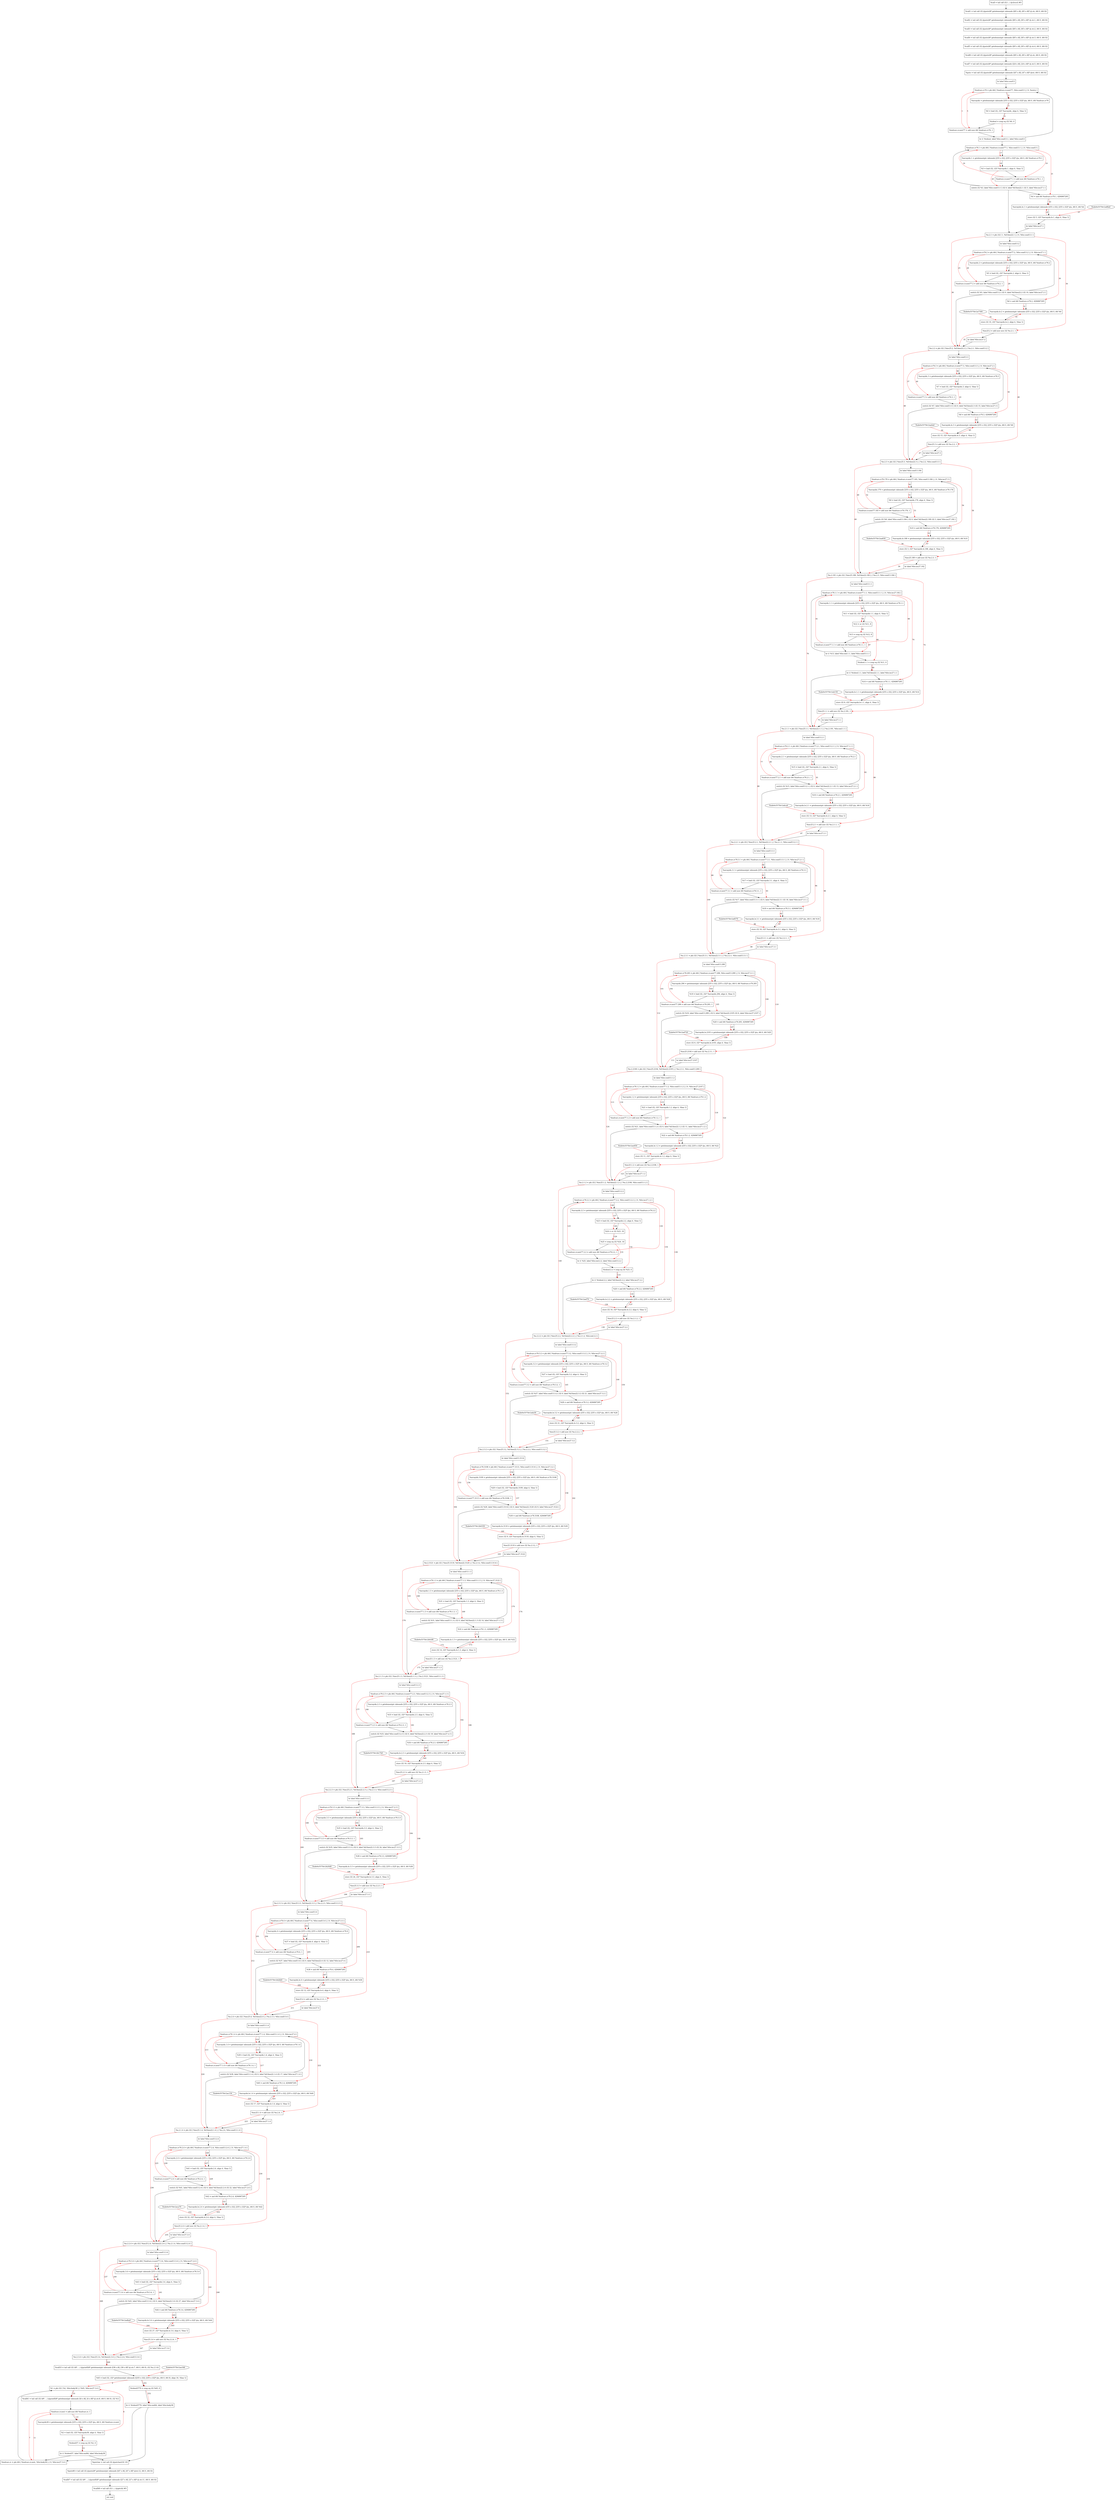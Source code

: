 digraph "CDFG for'func' function" {
	Node0x5575b12a3928[shape=record, label="  %call = tail call i32 (...) @clrscr() #3"]
	Node0x5575b12a43a0[shape=record, label="  %call1 = tail call i32 @puts(i8* getelementptr inbounds ([65 x i8], [65 x i8]* @.str, i64 0, i64 0))"]
	Node0x5575b12a4530[shape=record, label="  %call2 = tail call i32 @puts(i8* getelementptr inbounds ([65 x i8], [65 x i8]* @.str.1, i64 0, i64 0))"]
	Node0x5575b12a46a0[shape=record, label="  %call3 = tail call i32 @puts(i8* getelementptr inbounds ([65 x i8], [65 x i8]* @.str.2, i64 0, i64 0))"]
	Node0x5575b12a4810[shape=record, label="  %call4 = tail call i32 @puts(i8* getelementptr inbounds ([65 x i8], [65 x i8]* @.str.3, i64 0, i64 0))"]
	Node0x5575b12a4980[shape=record, label="  %call5 = tail call i32 @puts(i8* getelementptr inbounds ([65 x i8], [65 x i8]* @.str.4, i64 0, i64 0))"]
	Node0x5575b12a4a70[shape=record, label="  %call6 = tail call i32 @puts(i8* getelementptr inbounds ([65 x i8], [65 x i8]* @.str, i64 0, i64 0))"]
	Node0x5575b12a4be0[shape=record, label="  %call7 = tail call i32 @puts(i8* getelementptr inbounds ([24 x i8], [24 x i8]* @.str.5, i64 0, i64 0))"]
	Node0x5575b12a4d50[shape=record, label="  %puts = tail call i32 @puts(i8* getelementptr inbounds ([47 x i8], [47 x i8]* @str, i64 0, i64 0))"]
	Node0x5575b12a4ee8[shape=record, label="  br label %for.cond13"]
	Node0x5575b12a4fe8[shape=record, label="  %indvars.iv76 = phi i64 [ %indvars.iv.next77, %for.cond13 ], [ 0, %entry ]"]
	Node0x5575b12a50c8[shape=record, label="  %arrayidx = getelementptr inbounds [255 x i32], [255 x i32]* @a, i64 0, i64 %indvars.iv76"]
	Node0x5575b12a5308[shape=record, label="  %0 = load i32, i32* %arrayidx, align 4, !tbaa !2"]
	Node0x5575b12a6280[shape=record, label="  %tobool = icmp eq i32 %0, 0"]
	Node0x5575b12a6370[shape=record, label="  %indvars.iv.next77 = add nuw i64 %indvars.iv76, 1"]
	Node0x5575b1239348[shape=record, label="  br i1 %tobool, label %for.cond13.1, label %for.cond13"]
	Node0x5575b12a65f8[shape=record, label="  %indvars.iv = phi i64 [ %indvars.iv.next, %for.body38 ], [ 0, %for.inc27.3.4 ]"]
	Node0x5575b12a67a8[shape=record, label="  %1 = phi i32 [ %2, %for.body38 ], [ %45, %for.inc27.3.4 ]"]
	Node0x5575b12a6998[shape=record, label="  %call41 = tail call i32 (i8*, ...) @printf(i8* getelementptr inbounds ([4 x i8], [4 x i8]* @.str.8, i64 0, i64 0), i32 %1)"]
	Node0x5575b12a6a90[shape=record, label="  %indvars.iv.next = add nuw i64 %indvars.iv, 1"]
	Node0x5575b12a6b18[shape=record, label="  %arrayidx36 = getelementptr inbounds [255 x i32], [255 x i32]* @a, i64 0, i64 %indvars.iv.next"]
	Node0x5575b12a6468[shape=record, label="  %2 = load i32, i32* %arrayidx36, align 4, !tbaa !2"]
	Node0x5575b12a71b0[shape=record, label="  %tobool37 = icmp eq i32 %2, 0"]
	Node0x5575b1239588[shape=record, label="  br i1 %tobool37, label %for.end44, label %for.body38"]
	Node0x5575b12a7420[shape=record, label="  %putchar = tail call i32 @putchar(i32 10)"]
	Node0x5575b12a78d0[shape=record, label="  %puts68 = tail call i32 @puts(i8* getelementptr inbounds ([47 x i8], [47 x i8]* @str.12, i64 0, i64 0))"]
	Node0x5575b12a7a40[shape=record, label="  %call47 = tail call i32 (i8*, ...) @printf(i8* getelementptr inbounds ([27 x i8], [27 x i8]* @.str.11, i64 0, i64 0))"]
	Node0x5575b12a7c58[shape=record, label="  %call48 = tail call i32 (...) @getch() #3"]
	Node0x5575b12a66f0[shape=record, label="  ret void"]
	Node0x5575b12a7dd8[shape=record, label="  %indvars.iv76.1 = phi i64 [ %indvars.iv.next77.1, %for.cond13.1 ], [ 0, %for.cond13 ]"]
	Node0x5575b12a86c8[shape=record, label="  %arrayidx.1 = getelementptr inbounds [255 x i32], [255 x i32]* @a, i64 0, i64 %indvars.iv76.1"]
	Node0x5575b12a8768[shape=record, label="  %3 = load i32, i32* %arrayidx.1, align 4, !tbaa !2"]
	Node0x5575b12a8810[shape=record, label="  %indvars.iv.next77.1 = add nuw i64 %indvars.iv76.1, 1"]
	Node0x5575b12a89b8[shape=record, label="  switch i32 %3, label %for.cond13.1 [
    i32 0, label %if.then22.1
    i32 5, label %for.inc27.1
  ]"]
	Node0x5575b12a8ad0[shape=record, label="  %4 = and i64 %indvars.iv76.1, 4294967295"]
	Node0x5575b12a8ba8[shape=record, label="  %arrayidx.le.1 = getelementptr inbounds [255 x i32], [255 x i32]* @a, i64 0, i64 %4"]
	Node0x5575b12a8c30[shape=record, label="  store i32 5, i32* %arrayidx.le.1, align 4, !tbaa !2"]
	Node0x5575b12a4e88[shape=record, label="  br label %for.inc27.1"]
	Node0x5575b12a8cb8[shape=record, label="  %n.2.1 = phi i32 [ 1, %if.then22.1 ], [ 0, %for.cond13.1 ]"]
	Node0x5575b12a8de8[shape=record, label="  br label %for.cond13.2"]
	Node0x5575b12a8ee8[shape=record, label="  %indvars.iv76.2 = phi i64 [ %indvars.iv.next77.2, %for.cond13.2 ], [ 0, %for.inc27.1 ]"]
	Node0x5575b12a8fc8[shape=record, label="  %arrayidx.2 = getelementptr inbounds [255 x i32], [255 x i32]* @a, i64 0, i64 %indvars.iv76.2"]
	Node0x5575b12a9068[shape=record, label="  %5 = load i32, i32* %arrayidx.2, align 4, !tbaa !2"]
	Node0x5575b12a9110[shape=record, label="  %indvars.iv.next77.2 = add nuw i64 %indvars.iv76.2, 1"]
	Node0x5575b12a9288[shape=record, label="  switch i32 %5, label %for.cond13.2 [
    i32 0, label %if.then22.2
    i32 10, label %for.inc27.2
  ]"]
	Node0x5575b12a93a0[shape=record, label="  %6 = and i64 %indvars.iv76.2, 4294967295"]
	Node0x5575b12a9428[shape=record, label="  %arrayidx.le.2 = getelementptr inbounds [255 x i32], [255 x i32]* @a, i64 0, i64 %6"]
	Node0x5575b12a94b0[shape=record, label="  store i32 10, i32* %arrayidx.le.2, align 4, !tbaa !2"]
	Node0x5575b12a9530[shape=record, label="  %inc25.2 = add nuw nsw i32 %n.2.1, 1"]
	Node0x5575b12a8968[shape=record, label="  br label %for.inc27.2"]
	Node0x5575b12a9578[shape=record, label="  %n.2.2 = phi i32 [ %inc25.2, %if.then22.2 ], [ %n.2.1, %for.cond13.2 ]"]
	Node0x5575b12a96c8[shape=record, label="  br label %for.cond13.3"]
	Node0x5575b12a97c8[shape=record, label="  %indvars.iv76.3 = phi i64 [ %indvars.iv.next77.3, %for.cond13.3 ], [ 0, %for.inc27.2 ]"]
	Node0x5575b12a98a8[shape=record, label="  %arrayidx.3 = getelementptr inbounds [255 x i32], [255 x i32]* @a, i64 0, i64 %indvars.iv76.3"]
	Node0x5575b12a9948[shape=record, label="  %7 = load i32, i32* %arrayidx.3, align 4, !tbaa !2"]
	Node0x5575b12a99f0[shape=record, label="  %indvars.iv.next77.3 = add nuw i64 %indvars.iv76.3, 1"]
	Node0x5575b12aa1b8[shape=record, label="  switch i32 %7, label %for.cond13.3 [
    i32 0, label %if.then22.3
    i32 15, label %for.inc27.3
  ]"]
	Node0x5575b12aa2d0[shape=record, label="  %8 = and i64 %indvars.iv76.3, 4294967295"]
	Node0x5575b12aa3e8[shape=record, label="  %arrayidx.le.3 = getelementptr inbounds [255 x i32], [255 x i32]* @a, i64 0, i64 %8"]
	Node0x5575b12aa470[shape=record, label="  store i32 15, i32* %arrayidx.le.3, align 4, !tbaa !2"]
	Node0x5575b12aa4f0[shape=record, label="  %inc25.3 = add nsw i32 %n.2.2, 1"]
	Node0x5575b12a9238[shape=record, label="  br label %for.inc27.3"]
	Node0x5575b12a8b18[shape=record, label="  %n.2.3 = phi i32 [ %inc25.3, %if.then22.3 ], [ %n.2.2, %for.cond13.3 ]"]
	Node0x5575b12aa638[shape=record, label="  br label %for.cond13.184"]
	Node0x5575b12aa768[shape=record, label="  %indvars.iv76.178 = phi i64 [ %indvars.iv.next77.183, %for.cond13.184 ], [ 0, %for.inc27.3 ]"]
	Node0x5575b12aa8a8[shape=record, label="  %arrayidx.179 = getelementptr inbounds [255 x i32], [255 x i32]* @a, i64 0, i64 %indvars.iv76.178"]
	Node0x5575b12aa918[shape=record, label="  %9 = load i32, i32* %arrayidx.179, align 4, !tbaa !2"]
	Node0x5575b12aa9c0[shape=record, label="  %indvars.iv.next77.183 = add nuw i64 %indvars.iv76.178, 1"]
	Node0x5575b12aab08[shape=record, label="  switch i32 %9, label %for.cond13.184 [
    i32 0, label %if.then22.190
    i32 3, label %for.inc27.192
  ]"]
	Node0x5575b12aac50[shape=record, label="  %10 = and i64 %indvars.iv76.178, 4294967295"]
	Node0x5575b12aacd8[shape=record, label="  %arrayidx.le.188 = getelementptr inbounds [255 x i32], [255 x i32]* @a, i64 0, i64 %10"]
	Node0x5575b12aad60[shape=record, label="  store i32 3, i32* %arrayidx.le.188, align 4, !tbaa !2"]
	Node0x5575b12aade0[shape=record, label="  %inc25.189 = add nsw i32 %n.2.3, 1"]
	Node0x5575b12aa168[shape=record, label="  br label %for.inc27.192"]
	Node0x5575b12aae28[shape=record, label="  %n.2.191 = phi i32 [ %inc25.189, %if.then22.190 ], [ %n.2.3, %for.cond13.184 ]"]
	Node0x5575b12aaf58[shape=record, label="  br label %for.cond13.1.1"]
	Node0x5575b12ab088[shape=record, label="  %indvars.iv76.1.1 = phi i64 [ %indvars.iv.next77.1.1, %for.cond13.1.1 ], [ 0, %for.inc27.192 ]"]
	Node0x5575b12ab1c8[shape=record, label="  %arrayidx.1.1 = getelementptr inbounds [255 x i32], [255 x i32]* @a, i64 0, i64 %indvars.iv76.1.1"]
	Node0x5575b12ab238[shape=record, label="  %11 = load i32, i32* %arrayidx.1.1, align 4, !tbaa !2"]
	Node0x5575b12ab2b0[shape=record, label="  %12 = or i32 %11, 8"]
	Node0x5575b12ab320[shape=record, label="  %13 = icmp eq i32 %12, 8"]
	Node0x5575b12ab3f0[shape=record, label="  %indvars.iv.next77.1.1 = add nuw i64 %indvars.iv76.1.1, 1"]
	Node0x5575b12ab4c8[shape=record, label="  br i1 %13, label %for.end.1.1, label %for.cond13.1.1"]
	Node0x5575b12ab540[shape=record, label="  %tobool.1.1 = icmp eq i32 %11, 0"]
	Node0x5575b12ab6c8[shape=record, label="  br i1 %tobool.1.1, label %if.then22.1.1, label %for.inc27.1.1"]
	Node0x5575b12ab7a0[shape=record, label="  %14 = and i64 %indvars.iv76.1.1, 4294967295"]
	Node0x5575b12ab828[shape=record, label="  %arrayidx.le.1.1 = getelementptr inbounds [255 x i32], [255 x i32]* @a, i64 0, i64 %14"]
	Node0x5575b12ab8b0[shape=record, label="  store i32 8, i32* %arrayidx.le.1.1, align 4, !tbaa !2"]
	Node0x5575b12ab930[shape=record, label="  %inc25.1.1 = add nsw i32 %n.2.191, 1"]
	Node0x5575b12aaab8[shape=record, label="  br label %for.inc27.1.1"]
	Node0x5575b12ab978[shape=record, label="  %n.2.1.1 = phi i32 [ %inc25.1.1, %if.then22.1.1 ], [ %n.2.191, %for.end.1.1 ]"]
	Node0x5575b12abaa8[shape=record, label="  br label %for.cond13.2.1"]
	Node0x5575b12abbd8[shape=record, label="  %indvars.iv76.2.1 = phi i64 [ %indvars.iv.next77.2.1, %for.cond13.2.1 ], [ 0, %for.inc27.1.1 ]"]
	Node0x5575b12abd18[shape=record, label="  %arrayidx.2.1 = getelementptr inbounds [255 x i32], [255 x i32]* @a, i64 0, i64 %indvars.iv76.2.1"]
	Node0x5575b12abd88[shape=record, label="  %15 = load i32, i32* %arrayidx.2.1, align 4, !tbaa !2"]
	Node0x5575b12abe30[shape=record, label="  %indvars.iv.next77.2.1 = add nuw i64 %indvars.iv76.2.1, 1"]
	Node0x5575b12a7f28[shape=record, label="  switch i32 %15, label %for.cond13.2.1 [
    i32 0, label %if.then22.2.1
    i32 13, label %for.inc27.2.1
  ]"]
	Node0x5575b12a8070[shape=record, label="  %16 = and i64 %indvars.iv76.2.1, 4294967295"]
	Node0x5575b12a80f8[shape=record, label="  %arrayidx.le.2.1 = getelementptr inbounds [255 x i32], [255 x i32]* @a, i64 0, i64 %16"]
	Node0x5575b12a8180[shape=record, label="  store i32 13, i32* %arrayidx.le.2.1, align 4, !tbaa !2"]
	Node0x5575b12a8200[shape=record, label="  %inc25.2.1 = add nsw i32 %n.2.1.1, 1"]
	Node0x5575b12ab638[shape=record, label="  br label %for.inc27.2.1"]
	Node0x5575b12a8248[shape=record, label="  %n.2.2.1 = phi i32 [ %inc25.2.1, %if.then22.2.1 ], [ %n.2.1.1, %for.cond13.2.1 ]"]
	Node0x5575b12a8378[shape=record, label="  br label %for.cond13.3.1"]
	Node0x5575b12a84a8[shape=record, label="  %indvars.iv76.3.1 = phi i64 [ %indvars.iv.next77.3.1, %for.cond13.3.1 ], [ 0, %for.inc27.2.1 ]"]
	Node0x5575b12a85e8[shape=record, label="  %arrayidx.3.1 = getelementptr inbounds [255 x i32], [255 x i32]* @a, i64 0, i64 %indvars.iv76.3.1"]
	Node0x5575b12acee8[shape=record, label="  %17 = load i32, i32* %arrayidx.3.1, align 4, !tbaa !2"]
	Node0x5575b12acf60[shape=record, label="  %indvars.iv.next77.3.1 = add nuw i64 %indvars.iv76.3.1, 1"]
	Node0x5575b12ad0d8[shape=record, label="  switch i32 %17, label %for.cond13.3.1 [
    i32 0, label %if.then22.3.1
    i32 18, label %for.inc27.3.1
  ]"]
	Node0x5575b12ad220[shape=record, label="  %18 = and i64 %indvars.iv76.3.1, 4294967295"]
	Node0x5575b12ad2a8[shape=record, label="  %arrayidx.le.3.1 = getelementptr inbounds [255 x i32], [255 x i32]* @a, i64 0, i64 %18"]
	Node0x5575b12ad330[shape=record, label="  store i32 18, i32* %arrayidx.le.3.1, align 4, !tbaa !2"]
	Node0x5575b12ad3b0[shape=record, label="  %inc25.3.1 = add nsw i32 %n.2.2.1, 1"]
	Node0x5575b12a7ed8[shape=record, label="  br label %for.inc27.3.1"]
	Node0x5575b12ad3f8[shape=record, label="  %n.2.3.1 = phi i32 [ %inc25.3.1, %if.then22.3.1 ], [ %n.2.2.1, %for.cond13.3.1 ]"]
	Node0x5575b12ad528[shape=record, label="  br label %for.cond13.299"]
	Node0x5575b12ad658[shape=record, label="  %indvars.iv76.293 = phi i64 [ %indvars.iv.next77.298, %for.cond13.299 ], [ 0, %for.inc27.3.1 ]"]
	Node0x5575b12ad798[shape=record, label="  %arrayidx.294 = getelementptr inbounds [255 x i32], [255 x i32]* @a, i64 0, i64 %indvars.iv76.293"]
	Node0x5575b12ad808[shape=record, label="  %19 = load i32, i32* %arrayidx.294, align 4, !tbaa !2"]
	Node0x5575b12ad8b0[shape=record, label="  %indvars.iv.next77.298 = add nuw i64 %indvars.iv76.293, 1"]
	Node0x5575b12a9ae8[shape=record, label="  switch i32 %19, label %for.cond13.299 [
    i32 0, label %if.then22.2105
    i32 6, label %for.inc27.2107
  ]"]
	Node0x5575b12a9c30[shape=record, label="  %20 = and i64 %indvars.iv76.293, 4294967295"]
	Node0x5575b12a9cb8[shape=record, label="  %arrayidx.le.2103 = getelementptr inbounds [255 x i32], [255 x i32]* @a, i64 0, i64 %20"]
	Node0x5575b12a9da0[shape=record, label="  store i32 6, i32* %arrayidx.le.2103, align 4, !tbaa !2"]
	Node0x5575b12a9e20[shape=record, label="  %inc25.2104 = add nsw i32 %n.2.3.1, 1"]
	Node0x5575b12ad088[shape=record, label="  br label %for.inc27.2107"]
	Node0x5575b12a9e68[shape=record, label="  %n.2.2106 = phi i32 [ %inc25.2104, %if.then22.2105 ], [ %n.2.3.1, %for.cond13.299 ]"]
	Node0x5575b12a9f68[shape=record, label="  br label %for.cond13.1.2"]
	Node0x5575b12ae5b8[shape=record, label="  %indvars.iv76.1.2 = phi i64 [ %indvars.iv.next77.1.2, %for.cond13.1.2 ], [ 0, %for.inc27.2107 ]"]
	Node0x5575b12ae6c8[shape=record, label="  %arrayidx.1.2 = getelementptr inbounds [255 x i32], [255 x i32]* @a, i64 0, i64 %indvars.iv76.1.2"]
	Node0x5575b12ae738[shape=record, label="  %21 = load i32, i32* %arrayidx.1.2, align 4, !tbaa !2"]
	Node0x5575b12ae7e0[shape=record, label="  %indvars.iv.next77.1.2 = add nuw i64 %indvars.iv76.1.2, 1"]
	Node0x5575b12ae928[shape=record, label="  switch i32 %21, label %for.cond13.1.2 [
    i32 0, label %if.then22.1.2
    i32 11, label %for.inc27.1.2
  ]"]
	Node0x5575b12aea70[shape=record, label="  %22 = and i64 %indvars.iv76.1.2, 4294967295"]
	Node0x5575b12aeaf8[shape=record, label="  %arrayidx.le.1.2 = getelementptr inbounds [255 x i32], [255 x i32]* @a, i64 0, i64 %22"]
	Node0x5575b12aeb80[shape=record, label="  store i32 11, i32* %arrayidx.le.1.2, align 4, !tbaa !2"]
	Node0x5575b12aec00[shape=record, label="  %inc25.1.2 = add nsw i32 %n.2.2106, 1"]
	Node0x5575b12a9a98[shape=record, label="  br label %for.inc27.1.2"]
	Node0x5575b12aec48[shape=record, label="  %n.2.1.2 = phi i32 [ %inc25.1.2, %if.then22.1.2 ], [ %n.2.2106, %for.cond13.1.2 ]"]
	Node0x5575b12aed78[shape=record, label="  br label %for.cond13.2.2"]
	Node0x5575b12aeea8[shape=record, label="  %indvars.iv76.2.2 = phi i64 [ %indvars.iv.next77.2.2, %for.cond13.2.2 ], [ 0, %for.inc27.1.2 ]"]
	Node0x5575b12aefe8[shape=record, label="  %arrayidx.2.2 = getelementptr inbounds [255 x i32], [255 x i32]* @a, i64 0, i64 %indvars.iv76.2.2"]
	Node0x5575b12af058[shape=record, label="  %23 = load i32, i32* %arrayidx.2.2, align 4, !tbaa !2"]
	Node0x5575b12af0d0[shape=record, label="  %24 = or i32 %23, 16"]
	Node0x5575b12af140[shape=record, label="  %25 = icmp eq i32 %24, 16"]
	Node0x5575b12af210[shape=record, label="  %indvars.iv.next77.2.2 = add nuw i64 %indvars.iv76.2.2, 1"]
	Node0x5575b12aa358[shape=record, label="  br i1 %25, label %for.end.2.2, label %for.cond13.2.2"]
	Node0x5575b12af2d0[shape=record, label="  %tobool.2.2 = icmp eq i32 %23, 0"]
	Node0x5575b12af458[shape=record, label="  br i1 %tobool.2.2, label %if.then22.2.2, label %for.inc27.2.2"]
	Node0x5575b12af530[shape=record, label="  %26 = and i64 %indvars.iv76.2.2, 4294967295"]
	Node0x5575b12af5b8[shape=record, label="  %arrayidx.le.2.2 = getelementptr inbounds [255 x i32], [255 x i32]* @a, i64 0, i64 %26"]
	Node0x5575b12af640[shape=record, label="  store i32 16, i32* %arrayidx.le.2.2, align 4, !tbaa !2"]
	Node0x5575b12af6c0[shape=record, label="  %inc25.2.2 = add nsw i32 %n.2.1.2, 1"]
	Node0x5575b12ae8d8[shape=record, label="  br label %for.inc27.2.2"]
	Node0x5575b12af708[shape=record, label="  %n.2.2.2 = phi i32 [ %inc25.2.2, %if.then22.2.2 ], [ %n.2.1.2, %for.end.2.2 ]"]
	Node0x5575b12af838[shape=record, label="  br label %for.cond13.3.2"]
	Node0x5575b12af968[shape=record, label="  %indvars.iv76.3.2 = phi i64 [ %indvars.iv.next77.3.2, %for.cond13.3.2 ], [ 0, %for.inc27.2.2 ]"]
	Node0x5575b12afaa8[shape=record, label="  %arrayidx.3.2 = getelementptr inbounds [255 x i32], [255 x i32]* @a, i64 0, i64 %indvars.iv76.3.2"]
	Node0x5575b12afb18[shape=record, label="  %27 = load i32, i32* %arrayidx.3.2, align 4, !tbaa !2"]
	Node0x5575b12afbc0[shape=record, label="  %indvars.iv.next77.3.2 = add nuw i64 %indvars.iv76.3.2, 1"]
	Node0x5575b12afd08[shape=record, label="  switch i32 %27, label %for.cond13.3.2 [
    i32 0, label %if.then22.3.2
    i32 21, label %for.inc27.3.2
  ]"]
	Node0x5575b12afe50[shape=record, label="  %28 = and i64 %indvars.iv76.3.2, 4294967295"]
	Node0x5575b12afed8[shape=record, label="  %arrayidx.le.3.2 = getelementptr inbounds [255 x i32], [255 x i32]* @a, i64 0, i64 %28"]
	Node0x5575b12aff60[shape=record, label="  store i32 21, i32* %arrayidx.le.3.2, align 4, !tbaa !2"]
	Node0x5575b12affe0[shape=record, label="  %inc25.3.2 = add nsw i32 %n.2.2.2, 1"]
	Node0x5575b12af3c8[shape=record, label="  br label %for.inc27.3.2"]
	Node0x5575b12b0028[shape=record, label="  %n.2.3.2 = phi i32 [ %inc25.3.2, %if.then22.3.2 ], [ %n.2.2.2, %for.cond13.3.2 ]"]
	Node0x5575b12b0158[shape=record, label="  br label %for.cond13.3114"]
	Node0x5575b12b0288[shape=record, label="  %indvars.iv76.3108 = phi i64 [ %indvars.iv.next77.3113, %for.cond13.3114 ], [ 0, %for.inc27.3.2 ]"]
	Node0x5575b12b03c8[shape=record, label="  %arrayidx.3109 = getelementptr inbounds [255 x i32], [255 x i32]* @a, i64 0, i64 %indvars.iv76.3108"]
	Node0x5575b12b0438[shape=record, label="  %29 = load i32, i32* %arrayidx.3109, align 4, !tbaa !2"]
	Node0x5575b12b04e0[shape=record, label="  %indvars.iv.next77.3113 = add nuw i64 %indvars.iv76.3108, 1"]
	Node0x5575b12b0628[shape=record, label="  switch i32 %29, label %for.cond13.3114 [
    i32 0, label %if.then22.3120
    i32 9, label %for.inc27.3122
  ]"]
	Node0x5575b12b0770[shape=record, label="  %30 = and i64 %indvars.iv76.3108, 4294967295"]
	Node0x5575b12b07f8[shape=record, label="  %arrayidx.le.3118 = getelementptr inbounds [255 x i32], [255 x i32]* @a, i64 0, i64 %30"]
	Node0x5575b12b08e0[shape=record, label="  store i32 9, i32* %arrayidx.le.3118, align 4, !tbaa !2"]
	Node0x5575b12b0960[shape=record, label="  %inc25.3119 = add nsw i32 %n.2.3.2, 1"]
	Node0x5575b12afcb8[shape=record, label="  br label %for.inc27.3122"]
	Node0x5575b12b09a8[shape=record, label="  %n.2.3121 = phi i32 [ %inc25.3119, %if.then22.3120 ], [ %n.2.3.2, %for.cond13.3114 ]"]
	Node0x5575b12b0aa8[shape=record, label="  br label %for.cond13.1.3"]
	Node0x5575b12b0bb8[shape=record, label="  %indvars.iv76.1.3 = phi i64 [ %indvars.iv.next77.1.3, %for.cond13.1.3 ], [ 0, %for.inc27.3122 ]"]
	Node0x5575b12b0cf8[shape=record, label="  %arrayidx.1.3 = getelementptr inbounds [255 x i32], [255 x i32]* @a, i64 0, i64 %indvars.iv76.1.3"]
	Node0x5575b12b0d68[shape=record, label="  %31 = load i32, i32* %arrayidx.1.3, align 4, !tbaa !2"]
	Node0x5575b12b0e10[shape=record, label="  %indvars.iv.next77.1.3 = add nuw i64 %indvars.iv76.1.3, 1"]
	Node0x5575b12b0f58[shape=record, label="  switch i32 %31, label %for.cond13.1.3 [
    i32 0, label %if.then22.1.3
    i32 14, label %for.inc27.1.3
  ]"]
	Node0x5575b12b10a0[shape=record, label="  %32 = and i64 %indvars.iv76.1.3, 4294967295"]
	Node0x5575b12b1338[shape=record, label="  %arrayidx.le.1.3 = getelementptr inbounds [255 x i32], [255 x i32]* @a, i64 0, i64 %32"]
	Node0x5575b12b13c0[shape=record, label="  store i32 14, i32* %arrayidx.le.1.3, align 4, !tbaa !2"]
	Node0x5575b12b1440[shape=record, label="  %inc25.1.3 = add nsw i32 %n.2.3121, 1"]
	Node0x5575b12b05d8[shape=record, label="  br label %for.inc27.1.3"]
	Node0x5575b12b1488[shape=record, label="  %n.2.1.3 = phi i32 [ %inc25.1.3, %if.then22.1.3 ], [ %n.2.3121, %for.cond13.1.3 ]"]
	Node0x5575b12b15b8[shape=record, label="  br label %for.cond13.2.3"]
	Node0x5575b12b16e8[shape=record, label="  %indvars.iv76.2.3 = phi i64 [ %indvars.iv.next77.2.3, %for.cond13.2.3 ], [ 0, %for.inc27.1.3 ]"]
	Node0x5575b12b1828[shape=record, label="  %arrayidx.2.3 = getelementptr inbounds [255 x i32], [255 x i32]* @a, i64 0, i64 %indvars.iv76.2.3"]
	Node0x5575b12b1898[shape=record, label="  %33 = load i32, i32* %arrayidx.2.3, align 4, !tbaa !2"]
	Node0x5575b12b1940[shape=record, label="  %indvars.iv.next77.2.3 = add nuw i64 %indvars.iv76.2.3, 1"]
	Node0x5575b12b1a88[shape=record, label="  switch i32 %33, label %for.cond13.2.3 [
    i32 0, label %if.then22.2.3
    i32 19, label %for.inc27.2.3
  ]"]
	Node0x5575b12b1bd0[shape=record, label="  %34 = and i64 %indvars.iv76.2.3, 4294967295"]
	Node0x5575b12b1c58[shape=record, label="  %arrayidx.le.2.3 = getelementptr inbounds [255 x i32], [255 x i32]* @a, i64 0, i64 %34"]
	Node0x5575b12b1ce0[shape=record, label="  store i32 19, i32* %arrayidx.le.2.3, align 4, !tbaa !2"]
	Node0x5575b12b1d60[shape=record, label="  %inc25.2.3 = add nsw i32 %n.2.1.3, 1"]
	Node0x5575b12b0f08[shape=record, label="  br label %for.inc27.2.3"]
	Node0x5575b12b1da8[shape=record, label="  %n.2.2.3 = phi i32 [ %inc25.2.3, %if.then22.2.3 ], [ %n.2.1.3, %for.cond13.2.3 ]"]
	Node0x5575b12b1ed8[shape=record, label="  br label %for.cond13.3.3"]
	Node0x5575b12b2008[shape=record, label="  %indvars.iv76.3.3 = phi i64 [ %indvars.iv.next77.3.3, %for.cond13.3.3 ], [ 0, %for.inc27.2.3 ]"]
	Node0x5575b12b2148[shape=record, label="  %arrayidx.3.3 = getelementptr inbounds [255 x i32], [255 x i32]* @a, i64 0, i64 %indvars.iv76.3.3"]
	Node0x5575b12b21b8[shape=record, label="  %35 = load i32, i32* %arrayidx.3.3, align 4, !tbaa !2"]
	Node0x5575b12b2260[shape=record, label="  %indvars.iv.next77.3.3 = add nuw i64 %indvars.iv76.3.3, 1"]
	Node0x5575b12b23a8[shape=record, label="  switch i32 %35, label %for.cond13.3.3 [
    i32 0, label %if.then22.3.3
    i32 24, label %for.inc27.3.3
  ]"]
	Node0x5575b12b24f0[shape=record, label="  %36 = and i64 %indvars.iv76.3.3, 4294967295"]
	Node0x5575b12b2578[shape=record, label="  %arrayidx.le.3.3 = getelementptr inbounds [255 x i32], [255 x i32]* @a, i64 0, i64 %36"]
	Node0x5575b12b2600[shape=record, label="  store i32 24, i32* %arrayidx.le.3.3, align 4, !tbaa !2"]
	Node0x5575b12b2680[shape=record, label="  %inc25.3.3 = add nsw i32 %n.2.2.3, 1"]
	Node0x5575b12b1a38[shape=record, label="  br label %for.inc27.3.3"]
	Node0x5575b12b26c8[shape=record, label="  %n.2.3.3 = phi i32 [ %inc25.3.3, %if.then22.3.3 ], [ %n.2.2.3, %for.cond13.3.3 ]"]
	Node0x5575b12b27f8[shape=record, label="  br label %for.cond13.4"]
	Node0x5575b12b28f8[shape=record, label="  %indvars.iv76.4 = phi i64 [ %indvars.iv.next77.4, %for.cond13.4 ], [ 0, %for.inc27.3.3 ]"]
	Node0x5575b12b29d8[shape=record, label="  %arrayidx.4 = getelementptr inbounds [255 x i32], [255 x i32]* @a, i64 0, i64 %indvars.iv76.4"]
	Node0x5575b12b2a78[shape=record, label="  %37 = load i32, i32* %arrayidx.4, align 4, !tbaa !2"]
	Node0x5575b12b2b20[shape=record, label="  %indvars.iv.next77.4 = add nuw i64 %indvars.iv76.4, 1"]
	Node0x5575b12b2cc8[shape=record, label="  switch i32 %37, label %for.cond13.4 [
    i32 0, label %if.then22.4
    i32 12, label %for.inc27.4
  ]"]
	Node0x5575b12b2de0[shape=record, label="  %38 = and i64 %indvars.iv76.4, 4294967295"]
	Node0x5575b12b2e68[shape=record, label="  %arrayidx.le.4 = getelementptr inbounds [255 x i32], [255 x i32]* @a, i64 0, i64 %38"]
	Node0x5575b12b2ef0[shape=record, label="  store i32 12, i32* %arrayidx.le.4, align 4, !tbaa !2"]
	Node0x5575b12b2f70[shape=record, label="  %inc25.4 = add nsw i32 %n.2.3.3, 1"]
	Node0x5575b12b2358[shape=record, label="  br label %for.inc27.4"]
	Node0x5575b12b2fb8[shape=record, label="  %n.2.4 = phi i32 [ %inc25.4, %if.then22.4 ], [ %n.2.3.3, %for.cond13.4 ]"]
	Node0x5575b12abf58[shape=record, label="  br label %for.cond13.1.4"]
	Node0x5575b12ac088[shape=record, label="  %indvars.iv76.1.4 = phi i64 [ %indvars.iv.next77.1.4, %for.cond13.1.4 ], [ 0, %for.inc27.4 ]"]
	Node0x5575b12ac1c8[shape=record, label="  %arrayidx.1.4 = getelementptr inbounds [255 x i32], [255 x i32]* @a, i64 0, i64 %indvars.iv76.1.4"]
	Node0x5575b12ac238[shape=record, label="  %39 = load i32, i32* %arrayidx.1.4, align 4, !tbaa !2"]
	Node0x5575b12ac2e0[shape=record, label="  %indvars.iv.next77.1.4 = add nuw i64 %indvars.iv76.1.4, 1"]
	Node0x5575b12ac428[shape=record, label="  switch i32 %39, label %for.cond13.1.4 [
    i32 0, label %if.then22.1.4
    i32 17, label %for.inc27.1.4
  ]"]
	Node0x5575b12ac570[shape=record, label="  %40 = and i64 %indvars.iv76.1.4, 4294967295"]
	Node0x5575b12ac5f8[shape=record, label="  %arrayidx.le.1.4 = getelementptr inbounds [255 x i32], [255 x i32]* @a, i64 0, i64 %40"]
	Node0x5575b12ac680[shape=record, label="  store i32 17, i32* %arrayidx.le.1.4, align 4, !tbaa !2"]
	Node0x5575b12ac700[shape=record, label="  %inc25.1.4 = add nsw i32 %n.2.4, 1"]
	Node0x5575b12b2c78[shape=record, label="  br label %for.inc27.1.4"]
	Node0x5575b12ac748[shape=record, label="  %n.2.1.4 = phi i32 [ %inc25.1.4, %if.then22.1.4 ], [ %n.2.4, %for.cond13.1.4 ]"]
	Node0x5575b12ac878[shape=record, label="  br label %for.cond13.2.4"]
	Node0x5575b12ac9a8[shape=record, label="  %indvars.iv76.2.4 = phi i64 [ %indvars.iv.next77.2.4, %for.cond13.2.4 ], [ 0, %for.inc27.1.4 ]"]
	Node0x5575b12acae8[shape=record, label="  %arrayidx.2.4 = getelementptr inbounds [255 x i32], [255 x i32]* @a, i64 0, i64 %indvars.iv76.2.4"]
	Node0x5575b12acb58[shape=record, label="  %41 = load i32, i32* %arrayidx.2.4, align 4, !tbaa !2"]
	Node0x5575b12acc00[shape=record, label="  %indvars.iv.next77.2.4 = add nuw i64 %indvars.iv76.2.4, 1"]
	Node0x5575b12acd48[shape=record, label="  switch i32 %41, label %for.cond13.2.4 [
    i32 0, label %if.then22.2.4
    i32 22, label %for.inc27.2.4
  ]"]
	Node0x5575b12ace90[shape=record, label="  %42 = and i64 %indvars.iv76.2.4, 4294967295"]
	Node0x5575b12b50c8[shape=record, label="  %arrayidx.le.2.4 = getelementptr inbounds [255 x i32], [255 x i32]* @a, i64 0, i64 %42"]
	Node0x5575b12b5150[shape=record, label="  store i32 22, i32* %arrayidx.le.2.4, align 4, !tbaa !2"]
	Node0x5575b12b51d0[shape=record, label="  %inc25.2.4 = add nsw i32 %n.2.1.4, 1"]
	Node0x5575b12ac3d8[shape=record, label="  br label %for.inc27.2.4"]
	Node0x5575b12b5218[shape=record, label="  %n.2.2.4 = phi i32 [ %inc25.2.4, %if.then22.2.4 ], [ %n.2.1.4, %for.cond13.2.4 ]"]
	Node0x5575b12ad9a8[shape=record, label="  br label %for.cond13.3.4"]
	Node0x5575b12adad8[shape=record, label="  %indvars.iv76.3.4 = phi i64 [ %indvars.iv.next77.3.4, %for.cond13.3.4 ], [ 0, %for.inc27.2.4 ]"]
	Node0x5575b12adc18[shape=record, label="  %arrayidx.3.4 = getelementptr inbounds [255 x i32], [255 x i32]* @a, i64 0, i64 %indvars.iv76.3.4"]
	Node0x5575b12adc88[shape=record, label="  %43 = load i32, i32* %arrayidx.3.4, align 4, !tbaa !2"]
	Node0x5575b12add30[shape=record, label="  %indvars.iv.next77.3.4 = add nuw i64 %indvars.iv76.3.4, 1"]
	Node0x5575b12addc8[shape=record, label="  switch i32 %43, label %for.cond13.3.4 [
    i32 0, label %if.then22.3.4
    i32 27, label %for.inc27.3.4
  ]"]
	Node0x5575b12adee0[shape=record, label="  %44 = and i64 %indvars.iv76.3.4, 4294967295"]
	Node0x5575b12adf68[shape=record, label="  %arrayidx.le.3.4 = getelementptr inbounds [255 x i32], [255 x i32]* @a, i64 0, i64 %44"]
	Node0x5575b12adff0[shape=record, label="  store i32 27, i32* %arrayidx.le.3.4, align 4, !tbaa !2"]
	Node0x5575b12ae070[shape=record, label="  %inc25.3.4 = add nsw i32 %n.2.2.4, 1"]
	Node0x5575b12accf8[shape=record, label="  br label %for.inc27.3.4"]
	Node0x5575b12ae0b8[shape=record, label="  %n.2.3.4 = phi i32 [ %inc25.3.4, %if.then22.3.4 ], [ %n.2.2.4, %for.cond13.3.4 ]"]
	Node0x5575b12ae238[shape=record, label="  %call33 = tail call i32 (i8*, ...) @printf(i8* getelementptr inbounds ([38 x i8], [38 x i8]* @.str.7, i64 0, i64 0), i32 %n.2.3.4)"]
	Node0x5575b12a65a8[shape=record, label="  %45 = load i32, i32* getelementptr inbounds ([255 x i32], [255 x i32]* @a, i64 0, i64 0), align 16, !tbaa !2"]
	Node0x5575b12ae3b0[shape=record, label="  %tobool3770 = icmp eq i32 %45, 0"]
	Node0x5575b12ae438[shape=record, label="  br i1 %tobool3770, label %for.end44, label %for.body38"]
	Node0x5575b12a3928 -> Node0x5575b12a43a0
	Node0x5575b12a43a0 -> Node0x5575b12a4530
	Node0x5575b12a4530 -> Node0x5575b12a46a0
	Node0x5575b12a46a0 -> Node0x5575b12a4810
	Node0x5575b12a4810 -> Node0x5575b12a4980
	Node0x5575b12a4980 -> Node0x5575b12a4a70
	Node0x5575b12a4a70 -> Node0x5575b12a4be0
	Node0x5575b12a4be0 -> Node0x5575b12a4d50
	Node0x5575b12a4d50 -> Node0x5575b12a4ee8
	Node0x5575b12a4ee8 -> Node0x5575b12a4fe8
	Node0x5575b12a4fe8 -> Node0x5575b12a50c8
	Node0x5575b12a50c8 -> Node0x5575b12a5308
	Node0x5575b12a5308 -> Node0x5575b12a6280
	Node0x5575b12a6280 -> Node0x5575b12a6370
	Node0x5575b12a6370 -> Node0x5575b1239348
	Node0x5575b1239348 -> Node0x5575b12a7dd8
	Node0x5575b1239348 -> Node0x5575b12a4fe8
	Node0x5575b12a65f8 -> Node0x5575b12a67a8
	Node0x5575b12a67a8 -> Node0x5575b12a6998
	Node0x5575b12a6998 -> Node0x5575b12a6a90
	Node0x5575b12a6a90 -> Node0x5575b12a6b18
	Node0x5575b12a6b18 -> Node0x5575b12a6468
	Node0x5575b12a6468 -> Node0x5575b12a71b0
	Node0x5575b12a71b0 -> Node0x5575b1239588
	Node0x5575b1239588 -> Node0x5575b12a7420
	Node0x5575b1239588 -> Node0x5575b12a65f8
	Node0x5575b12a7420 -> Node0x5575b12a78d0
	Node0x5575b12a78d0 -> Node0x5575b12a7a40
	Node0x5575b12a7a40 -> Node0x5575b12a7c58
	Node0x5575b12a7c58 -> Node0x5575b12a66f0
	Node0x5575b12a7dd8 -> Node0x5575b12a86c8
	Node0x5575b12a86c8 -> Node0x5575b12a8768
	Node0x5575b12a8768 -> Node0x5575b12a8810
	Node0x5575b12a8810 -> Node0x5575b12a89b8
	Node0x5575b12a89b8 -> Node0x5575b12a7dd8
	Node0x5575b12a89b8 -> Node0x5575b12a8ad0
	Node0x5575b12a89b8 -> Node0x5575b12a8cb8
	Node0x5575b12a8ad0 -> Node0x5575b12a8ba8
	Node0x5575b12a8ba8 -> Node0x5575b12a8c30
	Node0x5575b12a8c30 -> Node0x5575b12a4e88
	Node0x5575b12a4e88 -> Node0x5575b12a8cb8
	Node0x5575b12a8cb8 -> Node0x5575b12a8de8
	Node0x5575b12a8de8 -> Node0x5575b12a8ee8
	Node0x5575b12a8ee8 -> Node0x5575b12a8fc8
	Node0x5575b12a8fc8 -> Node0x5575b12a9068
	Node0x5575b12a9068 -> Node0x5575b12a9110
	Node0x5575b12a9110 -> Node0x5575b12a9288
	Node0x5575b12a9288 -> Node0x5575b12a8ee8
	Node0x5575b12a9288 -> Node0x5575b12a93a0
	Node0x5575b12a9288 -> Node0x5575b12a9578
	Node0x5575b12a93a0 -> Node0x5575b12a9428
	Node0x5575b12a9428 -> Node0x5575b12a94b0
	Node0x5575b12a94b0 -> Node0x5575b12a9530
	Node0x5575b12a9530 -> Node0x5575b12a8968
	Node0x5575b12a8968 -> Node0x5575b12a9578
	Node0x5575b12a9578 -> Node0x5575b12a96c8
	Node0x5575b12a96c8 -> Node0x5575b12a97c8
	Node0x5575b12a97c8 -> Node0x5575b12a98a8
	Node0x5575b12a98a8 -> Node0x5575b12a9948
	Node0x5575b12a9948 -> Node0x5575b12a99f0
	Node0x5575b12a99f0 -> Node0x5575b12aa1b8
	Node0x5575b12aa1b8 -> Node0x5575b12a97c8
	Node0x5575b12aa1b8 -> Node0x5575b12aa2d0
	Node0x5575b12aa1b8 -> Node0x5575b12a8b18
	Node0x5575b12aa2d0 -> Node0x5575b12aa3e8
	Node0x5575b12aa3e8 -> Node0x5575b12aa470
	Node0x5575b12aa470 -> Node0x5575b12aa4f0
	Node0x5575b12aa4f0 -> Node0x5575b12a9238
	Node0x5575b12a9238 -> Node0x5575b12a8b18
	Node0x5575b12a8b18 -> Node0x5575b12aa638
	Node0x5575b12aa638 -> Node0x5575b12aa768
	Node0x5575b12aa768 -> Node0x5575b12aa8a8
	Node0x5575b12aa8a8 -> Node0x5575b12aa918
	Node0x5575b12aa918 -> Node0x5575b12aa9c0
	Node0x5575b12aa9c0 -> Node0x5575b12aab08
	Node0x5575b12aab08 -> Node0x5575b12aa768
	Node0x5575b12aab08 -> Node0x5575b12aac50
	Node0x5575b12aab08 -> Node0x5575b12aae28
	Node0x5575b12aac50 -> Node0x5575b12aacd8
	Node0x5575b12aacd8 -> Node0x5575b12aad60
	Node0x5575b12aad60 -> Node0x5575b12aade0
	Node0x5575b12aade0 -> Node0x5575b12aa168
	Node0x5575b12aa168 -> Node0x5575b12aae28
	Node0x5575b12aae28 -> Node0x5575b12aaf58
	Node0x5575b12aaf58 -> Node0x5575b12ab088
	Node0x5575b12ab088 -> Node0x5575b12ab1c8
	Node0x5575b12ab1c8 -> Node0x5575b12ab238
	Node0x5575b12ab238 -> Node0x5575b12ab2b0
	Node0x5575b12ab2b0 -> Node0x5575b12ab320
	Node0x5575b12ab320 -> Node0x5575b12ab3f0
	Node0x5575b12ab3f0 -> Node0x5575b12ab4c8
	Node0x5575b12ab4c8 -> Node0x5575b12ab540
	Node0x5575b12ab4c8 -> Node0x5575b12ab088
	Node0x5575b12ab540 -> Node0x5575b12ab6c8
	Node0x5575b12ab6c8 -> Node0x5575b12ab7a0
	Node0x5575b12ab6c8 -> Node0x5575b12ab978
	Node0x5575b12ab7a0 -> Node0x5575b12ab828
	Node0x5575b12ab828 -> Node0x5575b12ab8b0
	Node0x5575b12ab8b0 -> Node0x5575b12ab930
	Node0x5575b12ab930 -> Node0x5575b12aaab8
	Node0x5575b12aaab8 -> Node0x5575b12ab978
	Node0x5575b12ab978 -> Node0x5575b12abaa8
	Node0x5575b12abaa8 -> Node0x5575b12abbd8
	Node0x5575b12abbd8 -> Node0x5575b12abd18
	Node0x5575b12abd18 -> Node0x5575b12abd88
	Node0x5575b12abd88 -> Node0x5575b12abe30
	Node0x5575b12abe30 -> Node0x5575b12a7f28
	Node0x5575b12a7f28 -> Node0x5575b12abbd8
	Node0x5575b12a7f28 -> Node0x5575b12a8070
	Node0x5575b12a7f28 -> Node0x5575b12a8248
	Node0x5575b12a8070 -> Node0x5575b12a80f8
	Node0x5575b12a80f8 -> Node0x5575b12a8180
	Node0x5575b12a8180 -> Node0x5575b12a8200
	Node0x5575b12a8200 -> Node0x5575b12ab638
	Node0x5575b12ab638 -> Node0x5575b12a8248
	Node0x5575b12a8248 -> Node0x5575b12a8378
	Node0x5575b12a8378 -> Node0x5575b12a84a8
	Node0x5575b12a84a8 -> Node0x5575b12a85e8
	Node0x5575b12a85e8 -> Node0x5575b12acee8
	Node0x5575b12acee8 -> Node0x5575b12acf60
	Node0x5575b12acf60 -> Node0x5575b12ad0d8
	Node0x5575b12ad0d8 -> Node0x5575b12a84a8
	Node0x5575b12ad0d8 -> Node0x5575b12ad220
	Node0x5575b12ad0d8 -> Node0x5575b12ad3f8
	Node0x5575b12ad220 -> Node0x5575b12ad2a8
	Node0x5575b12ad2a8 -> Node0x5575b12ad330
	Node0x5575b12ad330 -> Node0x5575b12ad3b0
	Node0x5575b12ad3b0 -> Node0x5575b12a7ed8
	Node0x5575b12a7ed8 -> Node0x5575b12ad3f8
	Node0x5575b12ad3f8 -> Node0x5575b12ad528
	Node0x5575b12ad528 -> Node0x5575b12ad658
	Node0x5575b12ad658 -> Node0x5575b12ad798
	Node0x5575b12ad798 -> Node0x5575b12ad808
	Node0x5575b12ad808 -> Node0x5575b12ad8b0
	Node0x5575b12ad8b0 -> Node0x5575b12a9ae8
	Node0x5575b12a9ae8 -> Node0x5575b12ad658
	Node0x5575b12a9ae8 -> Node0x5575b12a9c30
	Node0x5575b12a9ae8 -> Node0x5575b12a9e68
	Node0x5575b12a9c30 -> Node0x5575b12a9cb8
	Node0x5575b12a9cb8 -> Node0x5575b12a9da0
	Node0x5575b12a9da0 -> Node0x5575b12a9e20
	Node0x5575b12a9e20 -> Node0x5575b12ad088
	Node0x5575b12ad088 -> Node0x5575b12a9e68
	Node0x5575b12a9e68 -> Node0x5575b12a9f68
	Node0x5575b12a9f68 -> Node0x5575b12ae5b8
	Node0x5575b12ae5b8 -> Node0x5575b12ae6c8
	Node0x5575b12ae6c8 -> Node0x5575b12ae738
	Node0x5575b12ae738 -> Node0x5575b12ae7e0
	Node0x5575b12ae7e0 -> Node0x5575b12ae928
	Node0x5575b12ae928 -> Node0x5575b12ae5b8
	Node0x5575b12ae928 -> Node0x5575b12aea70
	Node0x5575b12ae928 -> Node0x5575b12aec48
	Node0x5575b12aea70 -> Node0x5575b12aeaf8
	Node0x5575b12aeaf8 -> Node0x5575b12aeb80
	Node0x5575b12aeb80 -> Node0x5575b12aec00
	Node0x5575b12aec00 -> Node0x5575b12a9a98
	Node0x5575b12a9a98 -> Node0x5575b12aec48
	Node0x5575b12aec48 -> Node0x5575b12aed78
	Node0x5575b12aed78 -> Node0x5575b12aeea8
	Node0x5575b12aeea8 -> Node0x5575b12aefe8
	Node0x5575b12aefe8 -> Node0x5575b12af058
	Node0x5575b12af058 -> Node0x5575b12af0d0
	Node0x5575b12af0d0 -> Node0x5575b12af140
	Node0x5575b12af140 -> Node0x5575b12af210
	Node0x5575b12af210 -> Node0x5575b12aa358
	Node0x5575b12aa358 -> Node0x5575b12af2d0
	Node0x5575b12aa358 -> Node0x5575b12aeea8
	Node0x5575b12af2d0 -> Node0x5575b12af458
	Node0x5575b12af458 -> Node0x5575b12af530
	Node0x5575b12af458 -> Node0x5575b12af708
	Node0x5575b12af530 -> Node0x5575b12af5b8
	Node0x5575b12af5b8 -> Node0x5575b12af640
	Node0x5575b12af640 -> Node0x5575b12af6c0
	Node0x5575b12af6c0 -> Node0x5575b12ae8d8
	Node0x5575b12ae8d8 -> Node0x5575b12af708
	Node0x5575b12af708 -> Node0x5575b12af838
	Node0x5575b12af838 -> Node0x5575b12af968
	Node0x5575b12af968 -> Node0x5575b12afaa8
	Node0x5575b12afaa8 -> Node0x5575b12afb18
	Node0x5575b12afb18 -> Node0x5575b12afbc0
	Node0x5575b12afbc0 -> Node0x5575b12afd08
	Node0x5575b12afd08 -> Node0x5575b12af968
	Node0x5575b12afd08 -> Node0x5575b12afe50
	Node0x5575b12afd08 -> Node0x5575b12b0028
	Node0x5575b12afe50 -> Node0x5575b12afed8
	Node0x5575b12afed8 -> Node0x5575b12aff60
	Node0x5575b12aff60 -> Node0x5575b12affe0
	Node0x5575b12affe0 -> Node0x5575b12af3c8
	Node0x5575b12af3c8 -> Node0x5575b12b0028
	Node0x5575b12b0028 -> Node0x5575b12b0158
	Node0x5575b12b0158 -> Node0x5575b12b0288
	Node0x5575b12b0288 -> Node0x5575b12b03c8
	Node0x5575b12b03c8 -> Node0x5575b12b0438
	Node0x5575b12b0438 -> Node0x5575b12b04e0
	Node0x5575b12b04e0 -> Node0x5575b12b0628
	Node0x5575b12b0628 -> Node0x5575b12b0288
	Node0x5575b12b0628 -> Node0x5575b12b0770
	Node0x5575b12b0628 -> Node0x5575b12b09a8
	Node0x5575b12b0770 -> Node0x5575b12b07f8
	Node0x5575b12b07f8 -> Node0x5575b12b08e0
	Node0x5575b12b08e0 -> Node0x5575b12b0960
	Node0x5575b12b0960 -> Node0x5575b12afcb8
	Node0x5575b12afcb8 -> Node0x5575b12b09a8
	Node0x5575b12b09a8 -> Node0x5575b12b0aa8
	Node0x5575b12b0aa8 -> Node0x5575b12b0bb8
	Node0x5575b12b0bb8 -> Node0x5575b12b0cf8
	Node0x5575b12b0cf8 -> Node0x5575b12b0d68
	Node0x5575b12b0d68 -> Node0x5575b12b0e10
	Node0x5575b12b0e10 -> Node0x5575b12b0f58
	Node0x5575b12b0f58 -> Node0x5575b12b0bb8
	Node0x5575b12b0f58 -> Node0x5575b12b10a0
	Node0x5575b12b0f58 -> Node0x5575b12b1488
	Node0x5575b12b10a0 -> Node0x5575b12b1338
	Node0x5575b12b1338 -> Node0x5575b12b13c0
	Node0x5575b12b13c0 -> Node0x5575b12b1440
	Node0x5575b12b1440 -> Node0x5575b12b05d8
	Node0x5575b12b05d8 -> Node0x5575b12b1488
	Node0x5575b12b1488 -> Node0x5575b12b15b8
	Node0x5575b12b15b8 -> Node0x5575b12b16e8
	Node0x5575b12b16e8 -> Node0x5575b12b1828
	Node0x5575b12b1828 -> Node0x5575b12b1898
	Node0x5575b12b1898 -> Node0x5575b12b1940
	Node0x5575b12b1940 -> Node0x5575b12b1a88
	Node0x5575b12b1a88 -> Node0x5575b12b16e8
	Node0x5575b12b1a88 -> Node0x5575b12b1bd0
	Node0x5575b12b1a88 -> Node0x5575b12b1da8
	Node0x5575b12b1bd0 -> Node0x5575b12b1c58
	Node0x5575b12b1c58 -> Node0x5575b12b1ce0
	Node0x5575b12b1ce0 -> Node0x5575b12b1d60
	Node0x5575b12b1d60 -> Node0x5575b12b0f08
	Node0x5575b12b0f08 -> Node0x5575b12b1da8
	Node0x5575b12b1da8 -> Node0x5575b12b1ed8
	Node0x5575b12b1ed8 -> Node0x5575b12b2008
	Node0x5575b12b2008 -> Node0x5575b12b2148
	Node0x5575b12b2148 -> Node0x5575b12b21b8
	Node0x5575b12b21b8 -> Node0x5575b12b2260
	Node0x5575b12b2260 -> Node0x5575b12b23a8
	Node0x5575b12b23a8 -> Node0x5575b12b2008
	Node0x5575b12b23a8 -> Node0x5575b12b24f0
	Node0x5575b12b23a8 -> Node0x5575b12b26c8
	Node0x5575b12b24f0 -> Node0x5575b12b2578
	Node0x5575b12b2578 -> Node0x5575b12b2600
	Node0x5575b12b2600 -> Node0x5575b12b2680
	Node0x5575b12b2680 -> Node0x5575b12b1a38
	Node0x5575b12b1a38 -> Node0x5575b12b26c8
	Node0x5575b12b26c8 -> Node0x5575b12b27f8
	Node0x5575b12b27f8 -> Node0x5575b12b28f8
	Node0x5575b12b28f8 -> Node0x5575b12b29d8
	Node0x5575b12b29d8 -> Node0x5575b12b2a78
	Node0x5575b12b2a78 -> Node0x5575b12b2b20
	Node0x5575b12b2b20 -> Node0x5575b12b2cc8
	Node0x5575b12b2cc8 -> Node0x5575b12b28f8
	Node0x5575b12b2cc8 -> Node0x5575b12b2de0
	Node0x5575b12b2cc8 -> Node0x5575b12b2fb8
	Node0x5575b12b2de0 -> Node0x5575b12b2e68
	Node0x5575b12b2e68 -> Node0x5575b12b2ef0
	Node0x5575b12b2ef0 -> Node0x5575b12b2f70
	Node0x5575b12b2f70 -> Node0x5575b12b2358
	Node0x5575b12b2358 -> Node0x5575b12b2fb8
	Node0x5575b12b2fb8 -> Node0x5575b12abf58
	Node0x5575b12abf58 -> Node0x5575b12ac088
	Node0x5575b12ac088 -> Node0x5575b12ac1c8
	Node0x5575b12ac1c8 -> Node0x5575b12ac238
	Node0x5575b12ac238 -> Node0x5575b12ac2e0
	Node0x5575b12ac2e0 -> Node0x5575b12ac428
	Node0x5575b12ac428 -> Node0x5575b12ac088
	Node0x5575b12ac428 -> Node0x5575b12ac570
	Node0x5575b12ac428 -> Node0x5575b12ac748
	Node0x5575b12ac570 -> Node0x5575b12ac5f8
	Node0x5575b12ac5f8 -> Node0x5575b12ac680
	Node0x5575b12ac680 -> Node0x5575b12ac700
	Node0x5575b12ac700 -> Node0x5575b12b2c78
	Node0x5575b12b2c78 -> Node0x5575b12ac748
	Node0x5575b12ac748 -> Node0x5575b12ac878
	Node0x5575b12ac878 -> Node0x5575b12ac9a8
	Node0x5575b12ac9a8 -> Node0x5575b12acae8
	Node0x5575b12acae8 -> Node0x5575b12acb58
	Node0x5575b12acb58 -> Node0x5575b12acc00
	Node0x5575b12acc00 -> Node0x5575b12acd48
	Node0x5575b12acd48 -> Node0x5575b12ac9a8
	Node0x5575b12acd48 -> Node0x5575b12ace90
	Node0x5575b12acd48 -> Node0x5575b12b5218
	Node0x5575b12ace90 -> Node0x5575b12b50c8
	Node0x5575b12b50c8 -> Node0x5575b12b5150
	Node0x5575b12b5150 -> Node0x5575b12b51d0
	Node0x5575b12b51d0 -> Node0x5575b12ac3d8
	Node0x5575b12ac3d8 -> Node0x5575b12b5218
	Node0x5575b12b5218 -> Node0x5575b12ad9a8
	Node0x5575b12ad9a8 -> Node0x5575b12adad8
	Node0x5575b12adad8 -> Node0x5575b12adc18
	Node0x5575b12adc18 -> Node0x5575b12adc88
	Node0x5575b12adc88 -> Node0x5575b12add30
	Node0x5575b12add30 -> Node0x5575b12addc8
	Node0x5575b12addc8 -> Node0x5575b12adad8
	Node0x5575b12addc8 -> Node0x5575b12adee0
	Node0x5575b12addc8 -> Node0x5575b12ae0b8
	Node0x5575b12adee0 -> Node0x5575b12adf68
	Node0x5575b12adf68 -> Node0x5575b12adff0
	Node0x5575b12adff0 -> Node0x5575b12ae070
	Node0x5575b12ae070 -> Node0x5575b12accf8
	Node0x5575b12accf8 -> Node0x5575b12ae0b8
	Node0x5575b12ae0b8 -> Node0x5575b12ae238
	Node0x5575b12ae238 -> Node0x5575b12a65a8
	Node0x5575b12a65a8 -> Node0x5575b12ae3b0
	Node0x5575b12ae3b0 -> Node0x5575b12ae438
	Node0x5575b12ae438 -> Node0x5575b12a7420
	Node0x5575b12ae438 -> Node0x5575b12a65f8
edge [color=red]
	Node0x5575b12a6370 -> Node0x5575b12a4fe8[label="1"]
	Node0x5575b12a4fe8 -> Node0x5575b12a50c8[label="2"]
	Node0x5575b12a50c8 -> Node0x5575b12a5308[label="3"]
	Node0x5575b12a5308 -> Node0x5575b12a6280[label="4"]
	Node0x5575b12a4fe8 -> Node0x5575b12a6370[label="5"]
	Node0x5575b12a6280 -> Node0x5575b1239348[label="6"]
	Node0x5575b12a6a90 -> Node0x5575b12a65f8[label="7"]
	Node0x5575b12a6468 -> Node0x5575b12a67a8[label="8"]
	Node0x5575b12a65a8 -> Node0x5575b12a67a8[label="9"]
	Node0x5575b12a67a8 -> Node0x5575b12a6998[label="10"]
	Node0x5575b12a65f8 -> Node0x5575b12a6a90[label="11"]
	Node0x5575b12a6a90 -> Node0x5575b12a6b18[label="12"]
	Node0x5575b12a6b18 -> Node0x5575b12a6468[label="13"]
	Node0x5575b12a6468 -> Node0x5575b12a71b0[label="14"]
	Node0x5575b12a71b0 -> Node0x5575b1239588[label="15"]
	Node0x5575b12a8810 -> Node0x5575b12a7dd8[label="16"]
	Node0x5575b12a7dd8 -> Node0x5575b12a86c8[label="17"]
	Node0x5575b12a86c8 -> Node0x5575b12a8768[label="18"]
	Node0x5575b12a7dd8 -> Node0x5575b12a8810[label="19"]
	Node0x5575b12a8768 -> Node0x5575b12a89b8[label="20"]
	Node0x5575b12a7dd8 -> Node0x5575b12a8ad0[label="21"]
	Node0x5575b12a8ad0 -> Node0x5575b12a8ba8[label="22"]
	Node0x5575b12a88a0 -> Node0x5575b12a8c30[label="23"]
	Node0x5575b12a8c30 -> Node0x5575b12a8ba8[label="24"]
	Node0x5575b12a9110 -> Node0x5575b12a8ee8[label="25"]
	Node0x5575b12a8ee8 -> Node0x5575b12a8fc8[label="26"]
	Node0x5575b12a8fc8 -> Node0x5575b12a9068[label="27"]
	Node0x5575b12a8ee8 -> Node0x5575b12a9110[label="28"]
	Node0x5575b12a9068 -> Node0x5575b12a9288[label="29"]
	Node0x5575b12a8ee8 -> Node0x5575b12a93a0[label="30"]
	Node0x5575b12a93a0 -> Node0x5575b12a9428[label="31"]
	Node0x5575b12a7300 -> Node0x5575b12a94b0[label="32"]
	Node0x5575b12a94b0 -> Node0x5575b12a9428[label="33"]
	Node0x5575b12a8cb8 -> Node0x5575b12a9530[label="34"]
	Node0x5575b12a9530 -> Node0x5575b12a9578[label="35"]
	Node0x5575b12a8cb8 -> Node0x5575b12a9578[label="36"]
	Node0x5575b12a99f0 -> Node0x5575b12a97c8[label="37"]
	Node0x5575b12a97c8 -> Node0x5575b12a98a8[label="38"]
	Node0x5575b12a98a8 -> Node0x5575b12a9948[label="39"]
	Node0x5575b12a97c8 -> Node0x5575b12a99f0[label="40"]
	Node0x5575b12a9948 -> Node0x5575b12aa1b8[label="41"]
	Node0x5575b12a97c8 -> Node0x5575b12aa2d0[label="42"]
	Node0x5575b12aa2d0 -> Node0x5575b12aa3e8[label="43"]
	Node0x5575b12aa0a0 -> Node0x5575b12aa470[label="44"]
	Node0x5575b12aa470 -> Node0x5575b12aa3e8[label="45"]
	Node0x5575b12a9578 -> Node0x5575b12aa4f0[label="46"]
	Node0x5575b12aa4f0 -> Node0x5575b12a8b18[label="47"]
	Node0x5575b12a9578 -> Node0x5575b12a8b18[label="48"]
	Node0x5575b12aa9c0 -> Node0x5575b12aa768[label="49"]
	Node0x5575b12aa768 -> Node0x5575b12aa8a8[label="50"]
	Node0x5575b12aa8a8 -> Node0x5575b12aa918[label="51"]
	Node0x5575b12aa768 -> Node0x5575b12aa9c0[label="52"]
	Node0x5575b12aa918 -> Node0x5575b12aab08[label="53"]
	Node0x5575b12aa768 -> Node0x5575b12aac50[label="54"]
	Node0x5575b12aac50 -> Node0x5575b12aacd8[label="55"]
	Node0x5575b12aa830 -> Node0x5575b12aad60[label="56"]
	Node0x5575b12aad60 -> Node0x5575b12aacd8[label="57"]
	Node0x5575b12a8b18 -> Node0x5575b12aade0[label="58"]
	Node0x5575b12aade0 -> Node0x5575b12aae28[label="59"]
	Node0x5575b12a8b18 -> Node0x5575b12aae28[label="60"]
	Node0x5575b12ab3f0 -> Node0x5575b12ab088[label="61"]
	Node0x5575b12ab088 -> Node0x5575b12ab1c8[label="62"]
	Node0x5575b12ab1c8 -> Node0x5575b12ab238[label="63"]
	Node0x5575b12ab238 -> Node0x5575b12ab2b0[label="64"]
	Node0x5575b12ab2b0 -> Node0x5575b12ab320[label="65"]
	Node0x5575b12ab088 -> Node0x5575b12ab3f0[label="66"]
	Node0x5575b12ab320 -> Node0x5575b12ab4c8[label="67"]
	Node0x5575b12ab238 -> Node0x5575b12ab540[label="68"]
	Node0x5575b12ab540 -> Node0x5575b12ab6c8[label="69"]
	Node0x5575b12ab088 -> Node0x5575b12ab7a0[label="70"]
	Node0x5575b12ab7a0 -> Node0x5575b12ab828[label="71"]
	Node0x5575b12ab150 -> Node0x5575b12ab8b0[label="72"]
	Node0x5575b12ab8b0 -> Node0x5575b12ab828[label="73"]
	Node0x5575b12aae28 -> Node0x5575b12ab930[label="74"]
	Node0x5575b12ab930 -> Node0x5575b12ab978[label="75"]
	Node0x5575b12aae28 -> Node0x5575b12ab978[label="76"]
	Node0x5575b12abe30 -> Node0x5575b12abbd8[label="77"]
	Node0x5575b12abbd8 -> Node0x5575b12abd18[label="78"]
	Node0x5575b12abd18 -> Node0x5575b12abd88[label="79"]
	Node0x5575b12abbd8 -> Node0x5575b12abe30[label="80"]
	Node0x5575b12abd88 -> Node0x5575b12a7f28[label="81"]
	Node0x5575b12abbd8 -> Node0x5575b12a8070[label="82"]
	Node0x5575b12a8070 -> Node0x5575b12a80f8[label="83"]
	Node0x5575b12abca0 -> Node0x5575b12a8180[label="84"]
	Node0x5575b12a8180 -> Node0x5575b12a80f8[label="85"]
	Node0x5575b12ab978 -> Node0x5575b12a8200[label="86"]
	Node0x5575b12a8200 -> Node0x5575b12a8248[label="87"]
	Node0x5575b12ab978 -> Node0x5575b12a8248[label="88"]
	Node0x5575b12acf60 -> Node0x5575b12a84a8[label="89"]
	Node0x5575b12a84a8 -> Node0x5575b12a85e8[label="90"]
	Node0x5575b12a85e8 -> Node0x5575b12acee8[label="91"]
	Node0x5575b12a84a8 -> Node0x5575b12acf60[label="92"]
	Node0x5575b12acee8 -> Node0x5575b12ad0d8[label="93"]
	Node0x5575b12a84a8 -> Node0x5575b12ad220[label="94"]
	Node0x5575b12ad220 -> Node0x5575b12ad2a8[label="95"]
	Node0x5575b12a8570 -> Node0x5575b12ad330[label="96"]
	Node0x5575b12ad330 -> Node0x5575b12ad2a8[label="97"]
	Node0x5575b12a8248 -> Node0x5575b12ad3b0[label="98"]
	Node0x5575b12ad3b0 -> Node0x5575b12ad3f8[label="99"]
	Node0x5575b12a8248 -> Node0x5575b12ad3f8[label="100"]
	Node0x5575b12ad8b0 -> Node0x5575b12ad658[label="101"]
	Node0x5575b12ad658 -> Node0x5575b12ad798[label="102"]
	Node0x5575b12ad798 -> Node0x5575b12ad808[label="103"]
	Node0x5575b12ad658 -> Node0x5575b12ad8b0[label="104"]
	Node0x5575b12ad808 -> Node0x5575b12a9ae8[label="105"]
	Node0x5575b12ad658 -> Node0x5575b12a9c30[label="106"]
	Node0x5575b12a9c30 -> Node0x5575b12a9cb8[label="107"]
	Node0x5575b12ad720 -> Node0x5575b12a9da0[label="108"]
	Node0x5575b12a9da0 -> Node0x5575b12a9cb8[label="109"]
	Node0x5575b12ad3f8 -> Node0x5575b12a9e20[label="110"]
	Node0x5575b12a9e20 -> Node0x5575b12a9e68[label="111"]
	Node0x5575b12ad3f8 -> Node0x5575b12a9e68[label="112"]
	Node0x5575b12ae7e0 -> Node0x5575b12ae5b8[label="113"]
	Node0x5575b12ae5b8 -> Node0x5575b12ae6c8[label="114"]
	Node0x5575b12ae6c8 -> Node0x5575b12ae738[label="115"]
	Node0x5575b12ae5b8 -> Node0x5575b12ae7e0[label="116"]
	Node0x5575b12ae738 -> Node0x5575b12ae928[label="117"]
	Node0x5575b12ae5b8 -> Node0x5575b12aea70[label="118"]
	Node0x5575b12aea70 -> Node0x5575b12aeaf8[label="119"]
	Node0x5575b12ae650 -> Node0x5575b12aeb80[label="120"]
	Node0x5575b12aeb80 -> Node0x5575b12aeaf8[label="121"]
	Node0x5575b12a9e68 -> Node0x5575b12aec00[label="122"]
	Node0x5575b12aec00 -> Node0x5575b12aec48[label="123"]
	Node0x5575b12a9e68 -> Node0x5575b12aec48[label="124"]
	Node0x5575b12af210 -> Node0x5575b12aeea8[label="125"]
	Node0x5575b12aeea8 -> Node0x5575b12aefe8[label="126"]
	Node0x5575b12aefe8 -> Node0x5575b12af058[label="127"]
	Node0x5575b12af058 -> Node0x5575b12af0d0[label="128"]
	Node0x5575b12af0d0 -> Node0x5575b12af140[label="129"]
	Node0x5575b12aeea8 -> Node0x5575b12af210[label="130"]
	Node0x5575b12af140 -> Node0x5575b12aa358[label="131"]
	Node0x5575b12af058 -> Node0x5575b12af2d0[label="132"]
	Node0x5575b12af2d0 -> Node0x5575b12af458[label="133"]
	Node0x5575b12aeea8 -> Node0x5575b12af530[label="134"]
	Node0x5575b12af530 -> Node0x5575b12af5b8[label="135"]
	Node0x5575b12aef70 -> Node0x5575b12af640[label="136"]
	Node0x5575b12af640 -> Node0x5575b12af5b8[label="137"]
	Node0x5575b12aec48 -> Node0x5575b12af6c0[label="138"]
	Node0x5575b12af6c0 -> Node0x5575b12af708[label="139"]
	Node0x5575b12aec48 -> Node0x5575b12af708[label="140"]
	Node0x5575b12afbc0 -> Node0x5575b12af968[label="141"]
	Node0x5575b12af968 -> Node0x5575b12afaa8[label="142"]
	Node0x5575b12afaa8 -> Node0x5575b12afb18[label="143"]
	Node0x5575b12af968 -> Node0x5575b12afbc0[label="144"]
	Node0x5575b12afb18 -> Node0x5575b12afd08[label="145"]
	Node0x5575b12af968 -> Node0x5575b12afe50[label="146"]
	Node0x5575b12afe50 -> Node0x5575b12afed8[label="147"]
	Node0x5575b12afa30 -> Node0x5575b12aff60[label="148"]
	Node0x5575b12aff60 -> Node0x5575b12afed8[label="149"]
	Node0x5575b12af708 -> Node0x5575b12affe0[label="150"]
	Node0x5575b12affe0 -> Node0x5575b12b0028[label="151"]
	Node0x5575b12af708 -> Node0x5575b12b0028[label="152"]
	Node0x5575b12b04e0 -> Node0x5575b12b0288[label="153"]
	Node0x5575b12b0288 -> Node0x5575b12b03c8[label="154"]
	Node0x5575b12b03c8 -> Node0x5575b12b0438[label="155"]
	Node0x5575b12b0288 -> Node0x5575b12b04e0[label="156"]
	Node0x5575b12b0438 -> Node0x5575b12b0628[label="157"]
	Node0x5575b12b0288 -> Node0x5575b12b0770[label="158"]
	Node0x5575b12b0770 -> Node0x5575b12b07f8[label="159"]
	Node0x5575b12b0350 -> Node0x5575b12b08e0[label="160"]
	Node0x5575b12b08e0 -> Node0x5575b12b07f8[label="161"]
	Node0x5575b12b0028 -> Node0x5575b12b0960[label="162"]
	Node0x5575b12b0960 -> Node0x5575b12b09a8[label="163"]
	Node0x5575b12b0028 -> Node0x5575b12b09a8[label="164"]
	Node0x5575b12b0e10 -> Node0x5575b12b0bb8[label="165"]
	Node0x5575b12b0bb8 -> Node0x5575b12b0cf8[label="166"]
	Node0x5575b12b0cf8 -> Node0x5575b12b0d68[label="167"]
	Node0x5575b12b0bb8 -> Node0x5575b12b0e10[label="168"]
	Node0x5575b12b0d68 -> Node0x5575b12b0f58[label="169"]
	Node0x5575b12b0bb8 -> Node0x5575b12b10a0[label="170"]
	Node0x5575b12b10a0 -> Node0x5575b12b1338[label="171"]
	Node0x5575b12b0c80 -> Node0x5575b12b13c0[label="172"]
	Node0x5575b12b13c0 -> Node0x5575b12b1338[label="173"]
	Node0x5575b12b09a8 -> Node0x5575b12b1440[label="174"]
	Node0x5575b12b1440 -> Node0x5575b12b1488[label="175"]
	Node0x5575b12b09a8 -> Node0x5575b12b1488[label="176"]
	Node0x5575b12b1940 -> Node0x5575b12b16e8[label="177"]
	Node0x5575b12b16e8 -> Node0x5575b12b1828[label="178"]
	Node0x5575b12b1828 -> Node0x5575b12b1898[label="179"]
	Node0x5575b12b16e8 -> Node0x5575b12b1940[label="180"]
	Node0x5575b12b1898 -> Node0x5575b12b1a88[label="181"]
	Node0x5575b12b16e8 -> Node0x5575b12b1bd0[label="182"]
	Node0x5575b12b1bd0 -> Node0x5575b12b1c58[label="183"]
	Node0x5575b12b17b0 -> Node0x5575b12b1ce0[label="184"]
	Node0x5575b12b1ce0 -> Node0x5575b12b1c58[label="185"]
	Node0x5575b12b1488 -> Node0x5575b12b1d60[label="186"]
	Node0x5575b12b1d60 -> Node0x5575b12b1da8[label="187"]
	Node0x5575b12b1488 -> Node0x5575b12b1da8[label="188"]
	Node0x5575b12b2260 -> Node0x5575b12b2008[label="189"]
	Node0x5575b12b2008 -> Node0x5575b12b2148[label="190"]
	Node0x5575b12b2148 -> Node0x5575b12b21b8[label="191"]
	Node0x5575b12b2008 -> Node0x5575b12b2260[label="192"]
	Node0x5575b12b21b8 -> Node0x5575b12b23a8[label="193"]
	Node0x5575b12b2008 -> Node0x5575b12b24f0[label="194"]
	Node0x5575b12b24f0 -> Node0x5575b12b2578[label="195"]
	Node0x5575b12b20d0 -> Node0x5575b12b2600[label="196"]
	Node0x5575b12b2600 -> Node0x5575b12b2578[label="197"]
	Node0x5575b12b1da8 -> Node0x5575b12b2680[label="198"]
	Node0x5575b12b2680 -> Node0x5575b12b26c8[label="199"]
	Node0x5575b12b1da8 -> Node0x5575b12b26c8[label="200"]
	Node0x5575b12b2b20 -> Node0x5575b12b28f8[label="201"]
	Node0x5575b12b28f8 -> Node0x5575b12b29d8[label="202"]
	Node0x5575b12b29d8 -> Node0x5575b12b2a78[label="203"]
	Node0x5575b12b28f8 -> Node0x5575b12b2b20[label="204"]
	Node0x5575b12b2a78 -> Node0x5575b12b2cc8[label="205"]
	Node0x5575b12b28f8 -> Node0x5575b12b2de0[label="206"]
	Node0x5575b12b2de0 -> Node0x5575b12b2e68[label="207"]
	Node0x5575b12b2bb0 -> Node0x5575b12b2ef0[label="208"]
	Node0x5575b12b2ef0 -> Node0x5575b12b2e68[label="209"]
	Node0x5575b12b26c8 -> Node0x5575b12b2f70[label="210"]
	Node0x5575b12b2f70 -> Node0x5575b12b2fb8[label="211"]
	Node0x5575b12b26c8 -> Node0x5575b12b2fb8[label="212"]
	Node0x5575b12ac2e0 -> Node0x5575b12ac088[label="213"]
	Node0x5575b12ac088 -> Node0x5575b12ac1c8[label="214"]
	Node0x5575b12ac1c8 -> Node0x5575b12ac238[label="215"]
	Node0x5575b12ac088 -> Node0x5575b12ac2e0[label="216"]
	Node0x5575b12ac238 -> Node0x5575b12ac428[label="217"]
	Node0x5575b12ac088 -> Node0x5575b12ac570[label="218"]
	Node0x5575b12ac570 -> Node0x5575b12ac5f8[label="219"]
	Node0x5575b12ac150 -> Node0x5575b12ac680[label="220"]
	Node0x5575b12ac680 -> Node0x5575b12ac5f8[label="221"]
	Node0x5575b12b2fb8 -> Node0x5575b12ac700[label="222"]
	Node0x5575b12ac700 -> Node0x5575b12ac748[label="223"]
	Node0x5575b12b2fb8 -> Node0x5575b12ac748[label="224"]
	Node0x5575b12acc00 -> Node0x5575b12ac9a8[label="225"]
	Node0x5575b12ac9a8 -> Node0x5575b12acae8[label="226"]
	Node0x5575b12acae8 -> Node0x5575b12acb58[label="227"]
	Node0x5575b12ac9a8 -> Node0x5575b12acc00[label="228"]
	Node0x5575b12acb58 -> Node0x5575b12acd48[label="229"]
	Node0x5575b12ac9a8 -> Node0x5575b12ace90[label="230"]
	Node0x5575b12ace90 -> Node0x5575b12b50c8[label="231"]
	Node0x5575b12aca70 -> Node0x5575b12b5150[label="232"]
	Node0x5575b12b5150 -> Node0x5575b12b50c8[label="233"]
	Node0x5575b12ac748 -> Node0x5575b12b51d0[label="234"]
	Node0x5575b12b51d0 -> Node0x5575b12b5218[label="235"]
	Node0x5575b12ac748 -> Node0x5575b12b5218[label="236"]
	Node0x5575b12add30 -> Node0x5575b12adad8[label="237"]
	Node0x5575b12adad8 -> Node0x5575b12adc18[label="238"]
	Node0x5575b12adc18 -> Node0x5575b12adc88[label="239"]
	Node0x5575b12adad8 -> Node0x5575b12add30[label="240"]
	Node0x5575b12adc88 -> Node0x5575b12addc8[label="241"]
	Node0x5575b12adad8 -> Node0x5575b12adee0[label="242"]
	Node0x5575b12adee0 -> Node0x5575b12adf68[label="243"]
	Node0x5575b12adba0 -> Node0x5575b12adff0[label="244"]
	Node0x5575b12adff0 -> Node0x5575b12adf68[label="245"]
	Node0x5575b12b5218 -> Node0x5575b12ae070[label="246"]
	Node0x5575b12ae070 -> Node0x5575b12ae0b8[label="247"]
	Node0x5575b12b5218 -> Node0x5575b12ae0b8[label="248"]
	Node0x5575b12ae0b8 -> Node0x5575b12ae238[label="249"]
	Node0x5575b12ae348 -> Node0x5575b12a65a8[label="250"]
	Node0x5575b12a65a8 -> Node0x5575b12ae3b0[label="251"]
	Node0x5575b12ae3b0 -> Node0x5575b12ae438[label="252"]
}
